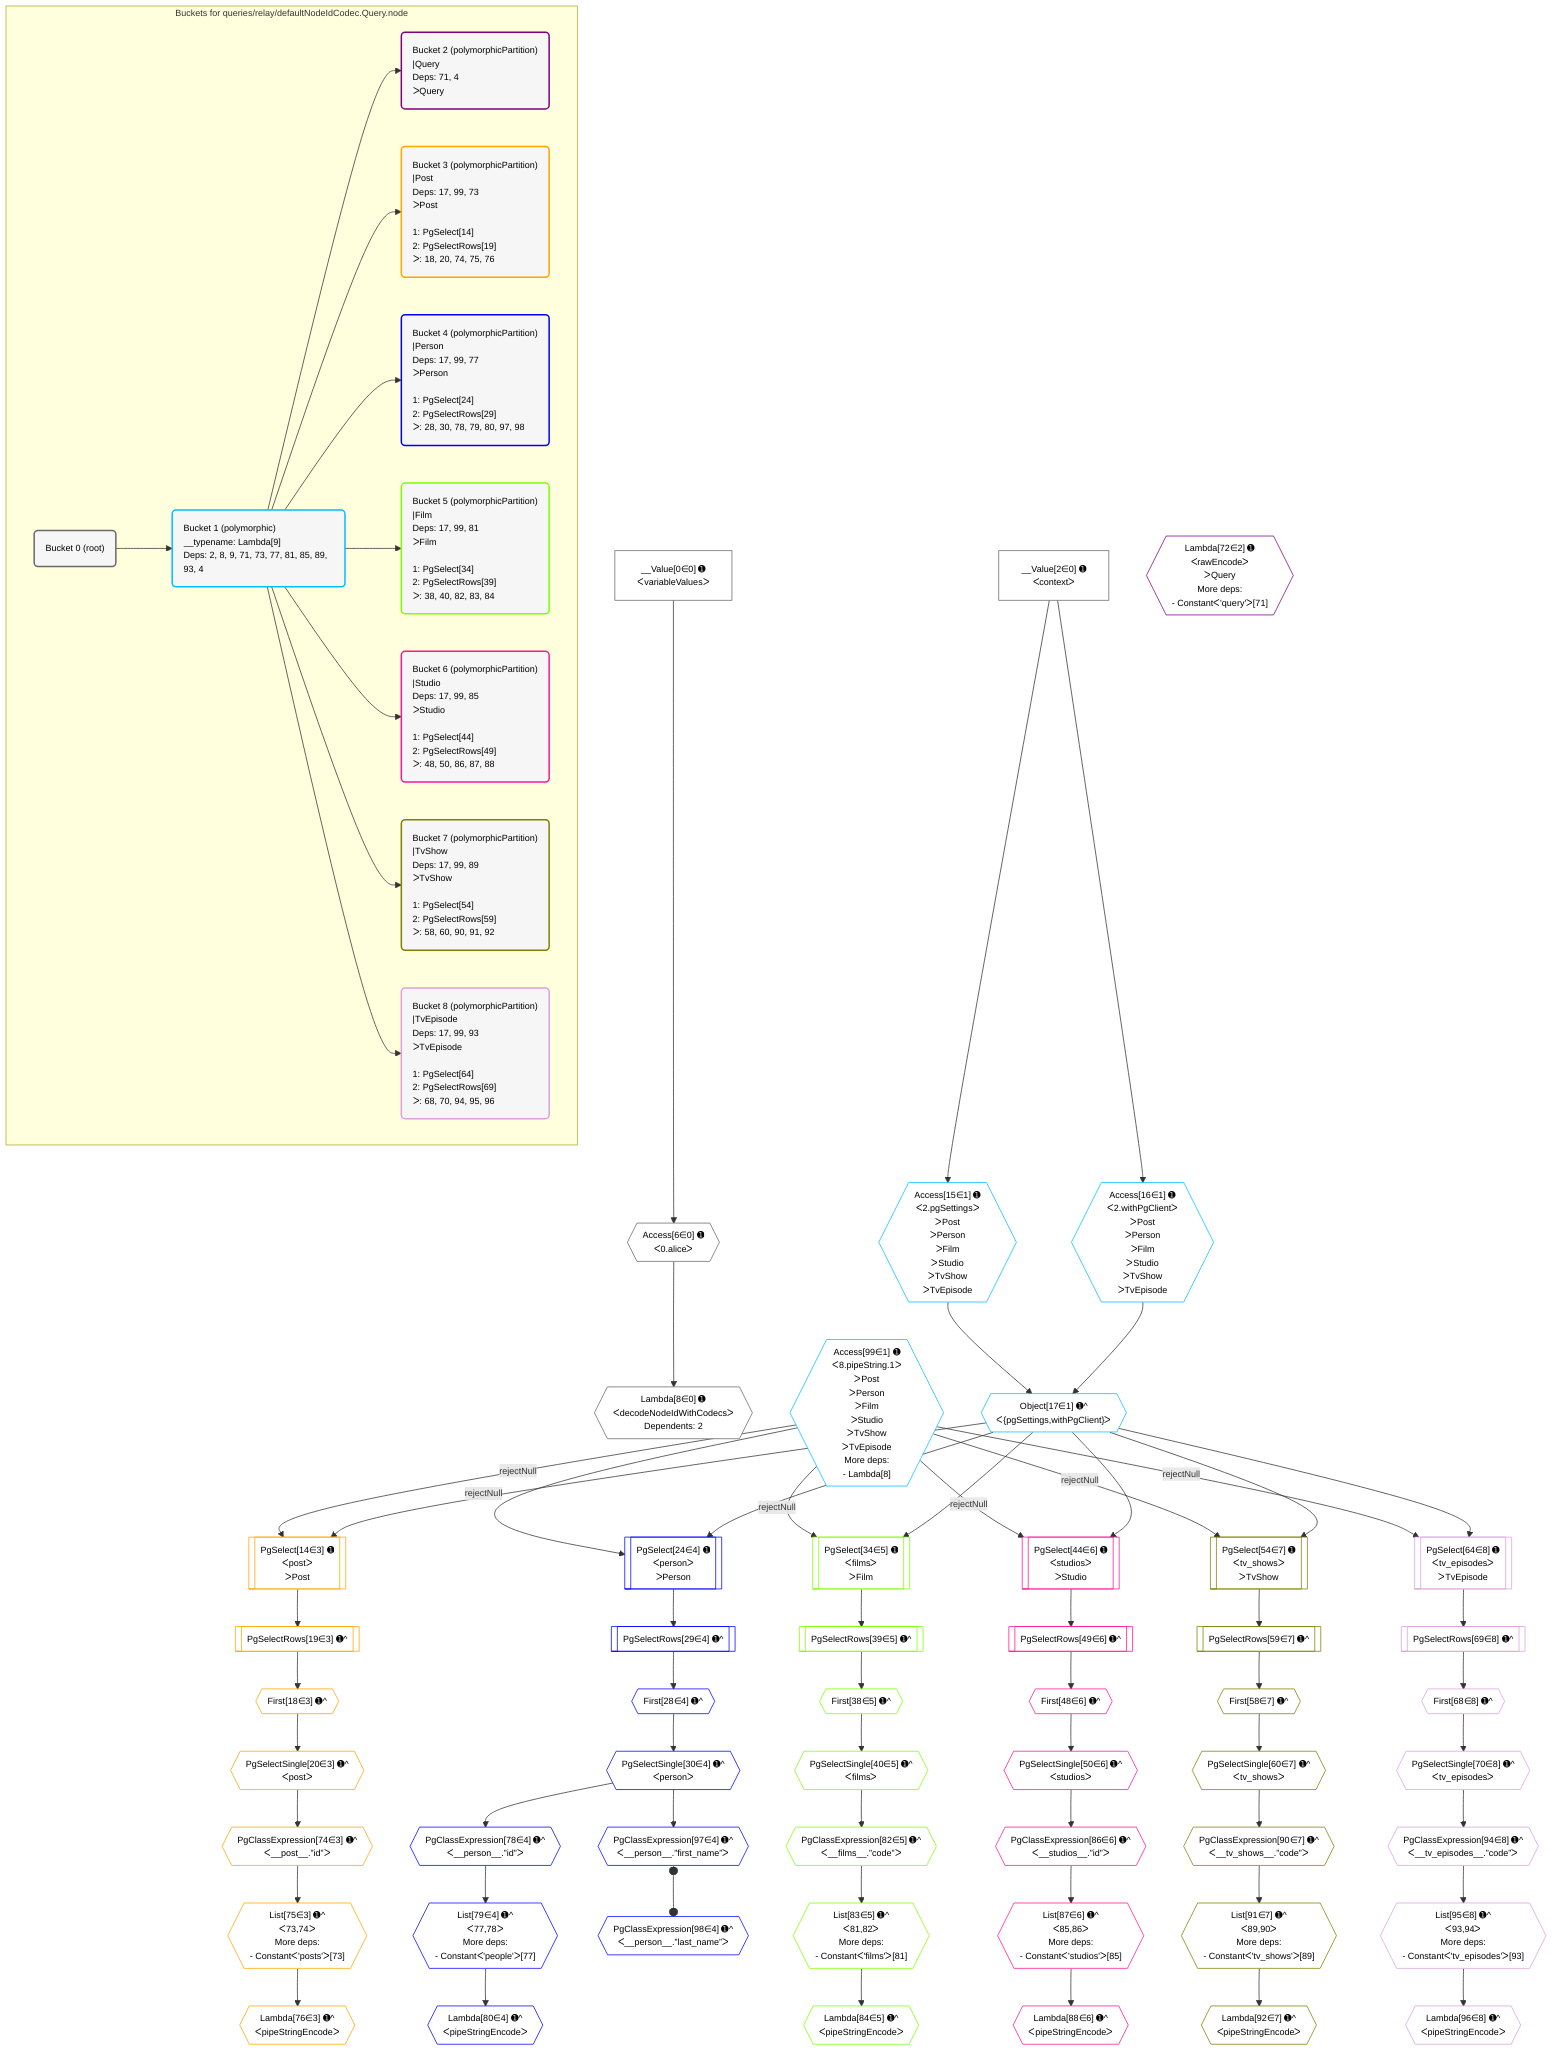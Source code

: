 %%{init: {'themeVariables': { 'fontSize': '12px'}}}%%
graph TD
    classDef path fill:#eee,stroke:#000,color:#000
    classDef plan fill:#fff,stroke-width:1px,color:#000
    classDef itemplan fill:#fff,stroke-width:2px,color:#000
    classDef unbatchedplan fill:#dff,stroke-width:1px,color:#000
    classDef sideeffectplan fill:#fcc,stroke-width:2px,color:#000
    classDef bucket fill:#f6f6f6,color:#000,stroke-width:2px,text-align:left

    subgraph "Buckets for queries/relay/defaultNodeIdCodec.Query.node"
    Bucket0("Bucket 0 (root)"):::bucket
    Bucket1("Bucket 1 (polymorphic)<br />__typename: Lambda[9]<br />Deps: 2, 8, 9, 71, 73, 77, 81, 85, 89, 93, 4"):::bucket
    Bucket2("Bucket 2 (polymorphicPartition)<br />|Query<br />Deps: 71, 4<br />ᐳQuery"):::bucket
    Bucket3("Bucket 3 (polymorphicPartition)<br />|Post<br />Deps: 17, 99, 73<br />ᐳPost<br /><br />1: PgSelect[14]<br />2: PgSelectRows[19]<br />ᐳ: 18, 20, 74, 75, 76"):::bucket
    Bucket4("Bucket 4 (polymorphicPartition)<br />|Person<br />Deps: 17, 99, 77<br />ᐳPerson<br /><br />1: PgSelect[24]<br />2: PgSelectRows[29]<br />ᐳ: 28, 30, 78, 79, 80, 97, 98"):::bucket
    Bucket5("Bucket 5 (polymorphicPartition)<br />|Film<br />Deps: 17, 99, 81<br />ᐳFilm<br /><br />1: PgSelect[34]<br />2: PgSelectRows[39]<br />ᐳ: 38, 40, 82, 83, 84"):::bucket
    Bucket6("Bucket 6 (polymorphicPartition)<br />|Studio<br />Deps: 17, 99, 85<br />ᐳStudio<br /><br />1: PgSelect[44]<br />2: PgSelectRows[49]<br />ᐳ: 48, 50, 86, 87, 88"):::bucket
    Bucket7("Bucket 7 (polymorphicPartition)<br />|TvShow<br />Deps: 17, 99, 89<br />ᐳTvShow<br /><br />1: PgSelect[54]<br />2: PgSelectRows[59]<br />ᐳ: 58, 60, 90, 91, 92"):::bucket
    Bucket8("Bucket 8 (polymorphicPartition)<br />|TvEpisode<br />Deps: 17, 99, 93<br />ᐳTvEpisode<br /><br />1: PgSelect[64]<br />2: PgSelectRows[69]<br />ᐳ: 68, 70, 94, 95, 96"):::bucket
    end
    Bucket0 --> Bucket1
    Bucket1 --> Bucket2 & Bucket3 & Bucket4 & Bucket5 & Bucket6 & Bucket7 & Bucket8

    %% plan dependencies
    Access6{{"Access[6∈0] ➊<br />ᐸ0.aliceᐳ"}}:::plan
    __Value0["__Value[0∈0] ➊<br />ᐸvariableValuesᐳ"]:::plan
    __Value0 --> Access6
    Lambda8{{"Lambda[8∈0] ➊<br />ᐸdecodeNodeIdWithCodecsᐳ<br />Dependents: 2"}}:::plan
    Access6 --> Lambda8
    __Value2["__Value[2∈0] ➊<br />ᐸcontextᐳ"]:::plan
    Object17{{"Object[17∈1] ➊^<br />ᐸ{pgSettings,withPgClient}ᐳ"}}:::plan
    Access15{{"Access[15∈1] ➊<br />ᐸ2.pgSettingsᐳ<br />ᐳPost<br />ᐳPerson<br />ᐳFilm<br />ᐳStudio<br />ᐳTvShow<br />ᐳTvEpisode"}}:::plan
    Access16{{"Access[16∈1] ➊<br />ᐸ2.withPgClientᐳ<br />ᐳPost<br />ᐳPerson<br />ᐳFilm<br />ᐳStudio<br />ᐳTvShow<br />ᐳTvEpisode"}}:::plan
    Access15 & Access16 --> Object17
    __Value2 --> Access15
    __Value2 --> Access16
    Access99{{"Access[99∈1] ➊<br />ᐸ8.pipeString.1ᐳ<br />ᐳPost<br />ᐳPerson<br />ᐳFilm<br />ᐳStudio<br />ᐳTvShow<br />ᐳTvEpisode<br />More deps:<br />- Lambda[8]"}}:::plan
    Lambda72{{"Lambda[72∈2] ➊<br />ᐸrawEncodeᐳ<br />ᐳQuery<br />More deps:<br />- Constantᐸ'query'ᐳ[71]"}}:::plan
    PgSelect14[["PgSelect[14∈3] ➊<br />ᐸpostᐳ<br />ᐳPost"]]:::plan
    Access99 -->|rejectNull| PgSelect14
    Object17 --> PgSelect14
    List75{{"List[75∈3] ➊^<br />ᐸ73,74ᐳ<br />More deps:<br />- Constantᐸ'posts'ᐳ[73]"}}:::plan
    PgClassExpression74{{"PgClassExpression[74∈3] ➊^<br />ᐸ__post__.”id”ᐳ"}}:::plan
    PgClassExpression74 --> List75
    First18{{"First[18∈3] ➊^"}}:::plan
    PgSelectRows19[["PgSelectRows[19∈3] ➊^"]]:::plan
    PgSelectRows19 --> First18
    PgSelect14 --> PgSelectRows19
    PgSelectSingle20{{"PgSelectSingle[20∈3] ➊^<br />ᐸpostᐳ"}}:::plan
    First18 --> PgSelectSingle20
    PgSelectSingle20 --> PgClassExpression74
    Lambda76{{"Lambda[76∈3] ➊^<br />ᐸpipeStringEncodeᐳ"}}:::plan
    List75 --> Lambda76
    PgSelect24[["PgSelect[24∈4] ➊<br />ᐸpersonᐳ<br />ᐳPerson"]]:::plan
    Access99 -->|rejectNull| PgSelect24
    Object17 --> PgSelect24
    List79{{"List[79∈4] ➊^<br />ᐸ77,78ᐳ<br />More deps:<br />- Constantᐸ'people'ᐳ[77]"}}:::plan
    PgClassExpression78{{"PgClassExpression[78∈4] ➊^<br />ᐸ__person__.”id”ᐳ"}}:::plan
    PgClassExpression78 --> List79
    First28{{"First[28∈4] ➊^"}}:::plan
    PgSelectRows29[["PgSelectRows[29∈4] ➊^"]]:::plan
    PgSelectRows29 --> First28
    PgSelect24 --> PgSelectRows29
    PgSelectSingle30{{"PgSelectSingle[30∈4] ➊^<br />ᐸpersonᐳ"}}:::plan
    First28 --> PgSelectSingle30
    PgSelectSingle30 --> PgClassExpression78
    Lambda80{{"Lambda[80∈4] ➊^<br />ᐸpipeStringEncodeᐳ"}}:::plan
    List79 --> Lambda80
    PgClassExpression97{{"PgClassExpression[97∈4] ➊^<br />ᐸ__person__.”first_name”ᐳ"}}:::plan
    PgSelectSingle30 --> PgClassExpression97
    PgClassExpression98{{"PgClassExpression[98∈4] ➊^<br />ᐸ__person__.”last_name”ᐳ"}}:::plan
    PgClassExpression97 o--o PgClassExpression98
    PgSelect34[["PgSelect[34∈5] ➊<br />ᐸfilmsᐳ<br />ᐳFilm"]]:::plan
    Access99 -->|rejectNull| PgSelect34
    Object17 --> PgSelect34
    List83{{"List[83∈5] ➊^<br />ᐸ81,82ᐳ<br />More deps:<br />- Constantᐸ'films'ᐳ[81]"}}:::plan
    PgClassExpression82{{"PgClassExpression[82∈5] ➊^<br />ᐸ__films__.”code”ᐳ"}}:::plan
    PgClassExpression82 --> List83
    First38{{"First[38∈5] ➊^"}}:::plan
    PgSelectRows39[["PgSelectRows[39∈5] ➊^"]]:::plan
    PgSelectRows39 --> First38
    PgSelect34 --> PgSelectRows39
    PgSelectSingle40{{"PgSelectSingle[40∈5] ➊^<br />ᐸfilmsᐳ"}}:::plan
    First38 --> PgSelectSingle40
    PgSelectSingle40 --> PgClassExpression82
    Lambda84{{"Lambda[84∈5] ➊^<br />ᐸpipeStringEncodeᐳ"}}:::plan
    List83 --> Lambda84
    PgSelect44[["PgSelect[44∈6] ➊<br />ᐸstudiosᐳ<br />ᐳStudio"]]:::plan
    Access99 -->|rejectNull| PgSelect44
    Object17 --> PgSelect44
    List87{{"List[87∈6] ➊^<br />ᐸ85,86ᐳ<br />More deps:<br />- Constantᐸ'studios'ᐳ[85]"}}:::plan
    PgClassExpression86{{"PgClassExpression[86∈6] ➊^<br />ᐸ__studios__.”id”ᐳ"}}:::plan
    PgClassExpression86 --> List87
    First48{{"First[48∈6] ➊^"}}:::plan
    PgSelectRows49[["PgSelectRows[49∈6] ➊^"]]:::plan
    PgSelectRows49 --> First48
    PgSelect44 --> PgSelectRows49
    PgSelectSingle50{{"PgSelectSingle[50∈6] ➊^<br />ᐸstudiosᐳ"}}:::plan
    First48 --> PgSelectSingle50
    PgSelectSingle50 --> PgClassExpression86
    Lambda88{{"Lambda[88∈6] ➊^<br />ᐸpipeStringEncodeᐳ"}}:::plan
    List87 --> Lambda88
    PgSelect54[["PgSelect[54∈7] ➊<br />ᐸtv_showsᐳ<br />ᐳTvShow"]]:::plan
    Access99 -->|rejectNull| PgSelect54
    Object17 --> PgSelect54
    List91{{"List[91∈7] ➊^<br />ᐸ89,90ᐳ<br />More deps:<br />- Constantᐸ'tv_shows'ᐳ[89]"}}:::plan
    PgClassExpression90{{"PgClassExpression[90∈7] ➊^<br />ᐸ__tv_shows__.”code”ᐳ"}}:::plan
    PgClassExpression90 --> List91
    First58{{"First[58∈7] ➊^"}}:::plan
    PgSelectRows59[["PgSelectRows[59∈7] ➊^"]]:::plan
    PgSelectRows59 --> First58
    PgSelect54 --> PgSelectRows59
    PgSelectSingle60{{"PgSelectSingle[60∈7] ➊^<br />ᐸtv_showsᐳ"}}:::plan
    First58 --> PgSelectSingle60
    PgSelectSingle60 --> PgClassExpression90
    Lambda92{{"Lambda[92∈7] ➊^<br />ᐸpipeStringEncodeᐳ"}}:::plan
    List91 --> Lambda92
    PgSelect64[["PgSelect[64∈8] ➊<br />ᐸtv_episodesᐳ<br />ᐳTvEpisode"]]:::plan
    Access99 -->|rejectNull| PgSelect64
    Object17 --> PgSelect64
    List95{{"List[95∈8] ➊^<br />ᐸ93,94ᐳ<br />More deps:<br />- Constantᐸ'tv_episodes'ᐳ[93]"}}:::plan
    PgClassExpression94{{"PgClassExpression[94∈8] ➊^<br />ᐸ__tv_episodes__.”code”ᐳ"}}:::plan
    PgClassExpression94 --> List95
    First68{{"First[68∈8] ➊^"}}:::plan
    PgSelectRows69[["PgSelectRows[69∈8] ➊^"]]:::plan
    PgSelectRows69 --> First68
    PgSelect64 --> PgSelectRows69
    PgSelectSingle70{{"PgSelectSingle[70∈8] ➊^<br />ᐸtv_episodesᐳ"}}:::plan
    First68 --> PgSelectSingle70
    PgSelectSingle70 --> PgClassExpression94
    Lambda96{{"Lambda[96∈8] ➊^<br />ᐸpipeStringEncodeᐳ"}}:::plan
    List95 --> Lambda96

    %% define steps
    classDef bucket0 stroke:#696969
    class Bucket0,__Value0,__Value2,Access6,Lambda8 bucket0
    classDef bucket1 stroke:#00bfff
    class Bucket1,Access15,Access16,Object17,Access99 bucket1
    classDef bucket2 stroke:#7f007f
    class Bucket2,Lambda72 bucket2
    classDef bucket3 stroke:#ffa500
    class Bucket3,PgSelect14,First18,PgSelectRows19,PgSelectSingle20,PgClassExpression74,List75,Lambda76 bucket3
    classDef bucket4 stroke:#0000ff
    class Bucket4,PgSelect24,First28,PgSelectRows29,PgSelectSingle30,PgClassExpression78,List79,Lambda80,PgClassExpression97,PgClassExpression98 bucket4
    classDef bucket5 stroke:#7fff00
    class Bucket5,PgSelect34,First38,PgSelectRows39,PgSelectSingle40,PgClassExpression82,List83,Lambda84 bucket5
    classDef bucket6 stroke:#ff1493
    class Bucket6,PgSelect44,First48,PgSelectRows49,PgSelectSingle50,PgClassExpression86,List87,Lambda88 bucket6
    classDef bucket7 stroke:#808000
    class Bucket7,PgSelect54,First58,PgSelectRows59,PgSelectSingle60,PgClassExpression90,List91,Lambda92 bucket7
    classDef bucket8 stroke:#dda0dd
    class Bucket8,PgSelect64,First68,PgSelectRows69,PgSelectSingle70,PgClassExpression94,List95,Lambda96 bucket8
